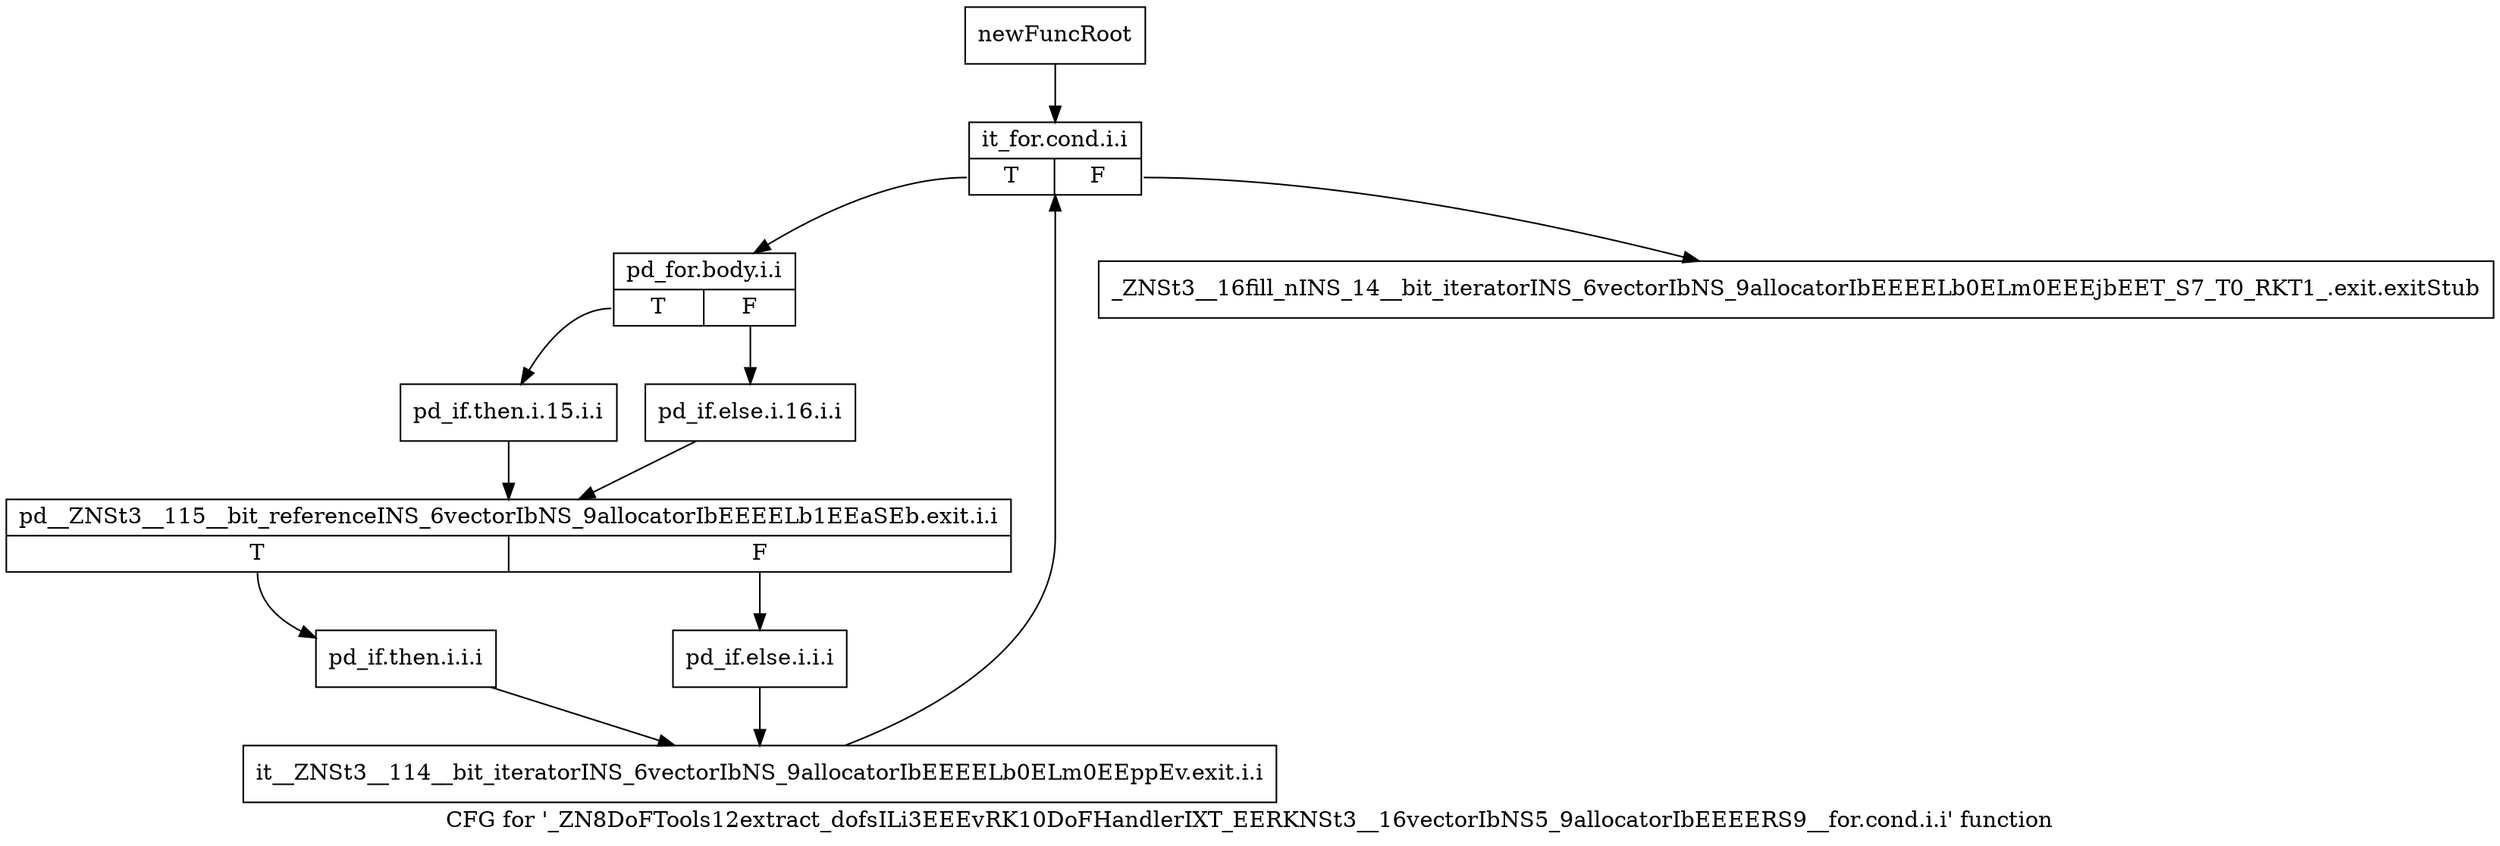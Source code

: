 digraph "CFG for '_ZN8DoFTools12extract_dofsILi3EEEvRK10DoFHandlerIXT_EERKNSt3__16vectorIbNS5_9allocatorIbEEEERS9__for.cond.i.i' function" {
	label="CFG for '_ZN8DoFTools12extract_dofsILi3EEEvRK10DoFHandlerIXT_EERKNSt3__16vectorIbNS5_9allocatorIbEEEERS9__for.cond.i.i' function";

	Node0x8fdda90 [shape=record,label="{newFuncRoot}"];
	Node0x8fdda90 -> Node0x8fddf70;
	Node0x8fddf20 [shape=record,label="{_ZNSt3__16fill_nINS_14__bit_iteratorINS_6vectorIbNS_9allocatorIbEEEELb0ELm0EEEjbEET_S7_T0_RKT1_.exit.exitStub}"];
	Node0x8fddf70 [shape=record,label="{it_for.cond.i.i|{<s0>T|<s1>F}}"];
	Node0x8fddf70:s0 -> Node0x8fddfc0;
	Node0x8fddf70:s1 -> Node0x8fddf20;
	Node0x8fddfc0 [shape=record,label="{pd_for.body.i.i|{<s0>T|<s1>F}}"];
	Node0x8fddfc0:s0 -> Node0x8fde060;
	Node0x8fddfc0:s1 -> Node0x8fde010;
	Node0x8fde010 [shape=record,label="{pd_if.else.i.16.i.i}"];
	Node0x8fde010 -> Node0x8fde0b0;
	Node0x8fde060 [shape=record,label="{pd_if.then.i.15.i.i}"];
	Node0x8fde060 -> Node0x8fde0b0;
	Node0x8fde0b0 [shape=record,label="{pd__ZNSt3__115__bit_referenceINS_6vectorIbNS_9allocatorIbEEEELb1EEaSEb.exit.i.i|{<s0>T|<s1>F}}"];
	Node0x8fde0b0:s0 -> Node0x8fde150;
	Node0x8fde0b0:s1 -> Node0x8fde100;
	Node0x8fde100 [shape=record,label="{pd_if.else.i.i.i}"];
	Node0x8fde100 -> Node0x8fde1a0;
	Node0x8fde150 [shape=record,label="{pd_if.then.i.i.i}"];
	Node0x8fde150 -> Node0x8fde1a0;
	Node0x8fde1a0 [shape=record,label="{it__ZNSt3__114__bit_iteratorINS_6vectorIbNS_9allocatorIbEEEELb0ELm0EEppEv.exit.i.i}"];
	Node0x8fde1a0 -> Node0x8fddf70;
}
